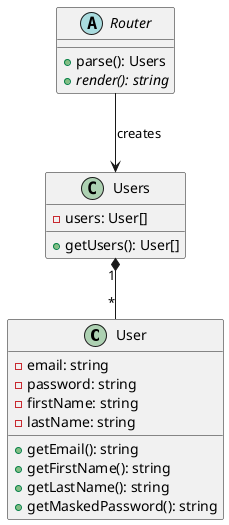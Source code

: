 @startuml UserSystem

class User {
  - email: string
  - password: string
  - firstName: string
  - lastName: string
  + getEmail(): string
  + getFirstName(): string
  + getLastName(): string
  + getMaskedPassword(): string
}

class Users {
  - users: User[]
  + getUsers(): User[]
  
}

abstract class Router {
  + parse(): Users
  + {abstract} render(): string
}

Users "1" *-- "*" User
Router --> Users : creates

@enduml
